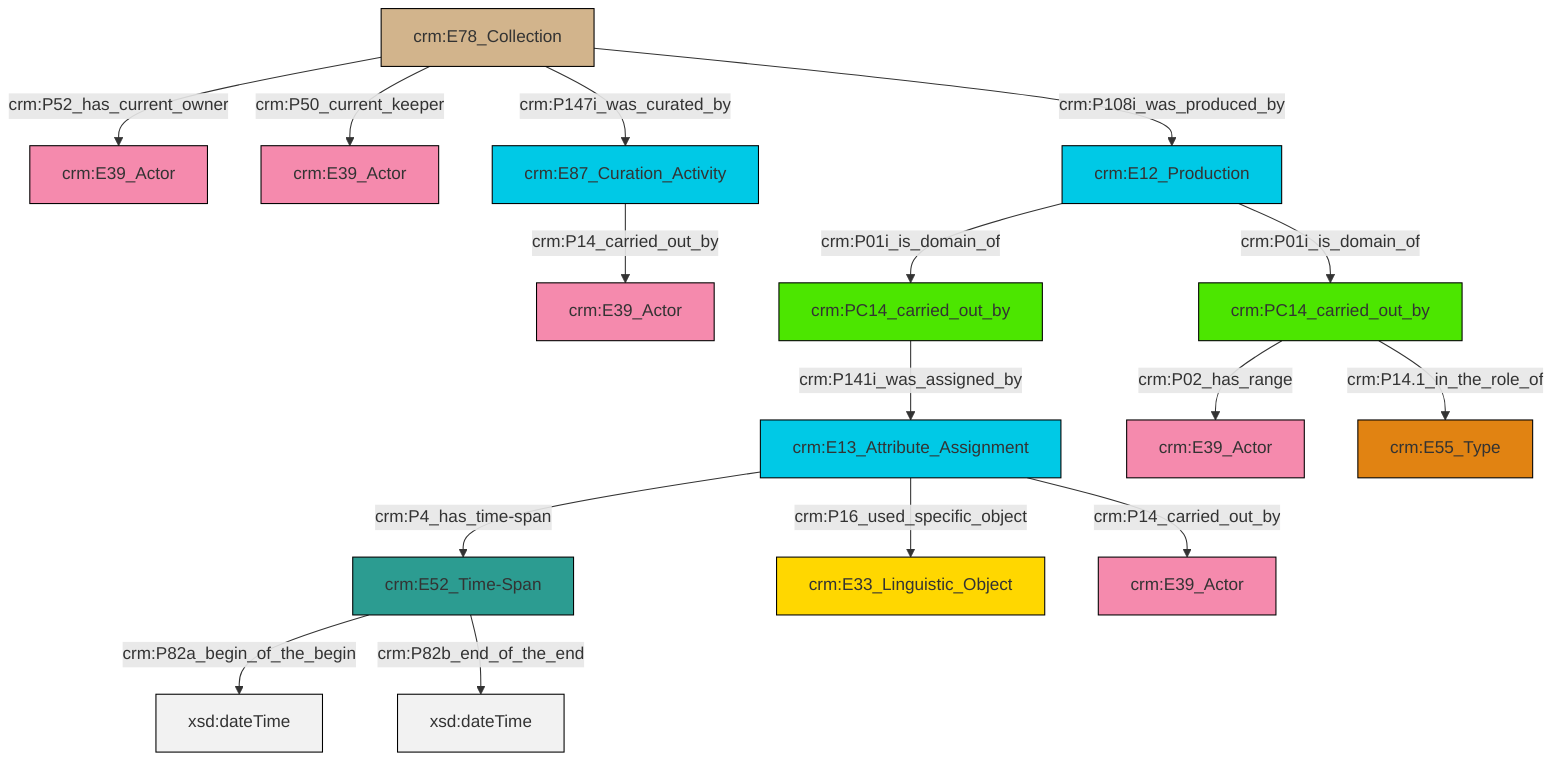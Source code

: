 graph TD
classDef Literal fill:#f2f2f2,stroke:#000000;
classDef CRM_Entity fill:#FFFFFF,stroke:#000000;
classDef Temporal_Entity fill:#00C9E6, stroke:#000000;
classDef Type fill:#E18312, stroke:#000000;
classDef Time-Span fill:#2C9C91, stroke:#000000;
classDef Appellation fill:#FFEB7F, stroke:#000000;
classDef Place fill:#008836, stroke:#000000;
classDef Persistent_Item fill:#B266B2, stroke:#000000;
classDef Conceptual_Object fill:#FFD700, stroke:#000000;
classDef Physical_Thing fill:#D2B48C, stroke:#000000;
classDef Actor fill:#f58aad, stroke:#000000;
classDef PC_Classes fill:#4ce600, stroke:#000000;
classDef Multi fill:#cccccc,stroke:#000000;

0["crm:PC14_carried_out_by"]:::PC_Classes -->|crm:P141i_was_assigned_by| 1["crm:E13_Attribute_Assignment"]:::Temporal_Entity
1["crm:E13_Attribute_Assignment"]:::Temporal_Entity -->|crm:P4_has_time-span| 2["crm:E52_Time-Span"]:::Time-Span
7["crm:E78_Collection"]:::Physical_Thing -->|crm:P52_has_current_owner| 8["crm:E39_Actor"]:::Actor
7["crm:E78_Collection"]:::Physical_Thing -->|crm:P50_current_keeper| 9["crm:E39_Actor"]:::Actor
3["crm:E12_Production"]:::Temporal_Entity -->|crm:P01i_is_domain_of| 0["crm:PC14_carried_out_by"]:::PC_Classes
1["crm:E13_Attribute_Assignment"]:::Temporal_Entity -->|crm:P16_used_specific_object| 5["crm:E33_Linguistic_Object"]:::Conceptual_Object
2["crm:E52_Time-Span"]:::Time-Span -->|crm:P82a_begin_of_the_begin| 14[xsd:dateTime]:::Literal
15["crm:E87_Curation_Activity"]:::Temporal_Entity -->|crm:P14_carried_out_by| 16["crm:E39_Actor"]:::Actor
7["crm:E78_Collection"]:::Physical_Thing -->|crm:P147i_was_curated_by| 15["crm:E87_Curation_Activity"]:::Temporal_Entity
7["crm:E78_Collection"]:::Physical_Thing -->|crm:P108i_was_produced_by| 3["crm:E12_Production"]:::Temporal_Entity
2["crm:E52_Time-Span"]:::Time-Span -->|crm:P82b_end_of_the_end| 22[xsd:dateTime]:::Literal
3["crm:E12_Production"]:::Temporal_Entity -->|crm:P01i_is_domain_of| 19["crm:PC14_carried_out_by"]:::PC_Classes
19["crm:PC14_carried_out_by"]:::PC_Classes -->|crm:P02_has_range| 11["crm:E39_Actor"]:::Actor
19["crm:PC14_carried_out_by"]:::PC_Classes -->|crm:P14.1_in_the_role_of| 28["crm:E55_Type"]:::Type
1["crm:E13_Attribute_Assignment"]:::Temporal_Entity -->|crm:P14_carried_out_by| 17["crm:E39_Actor"]:::Actor